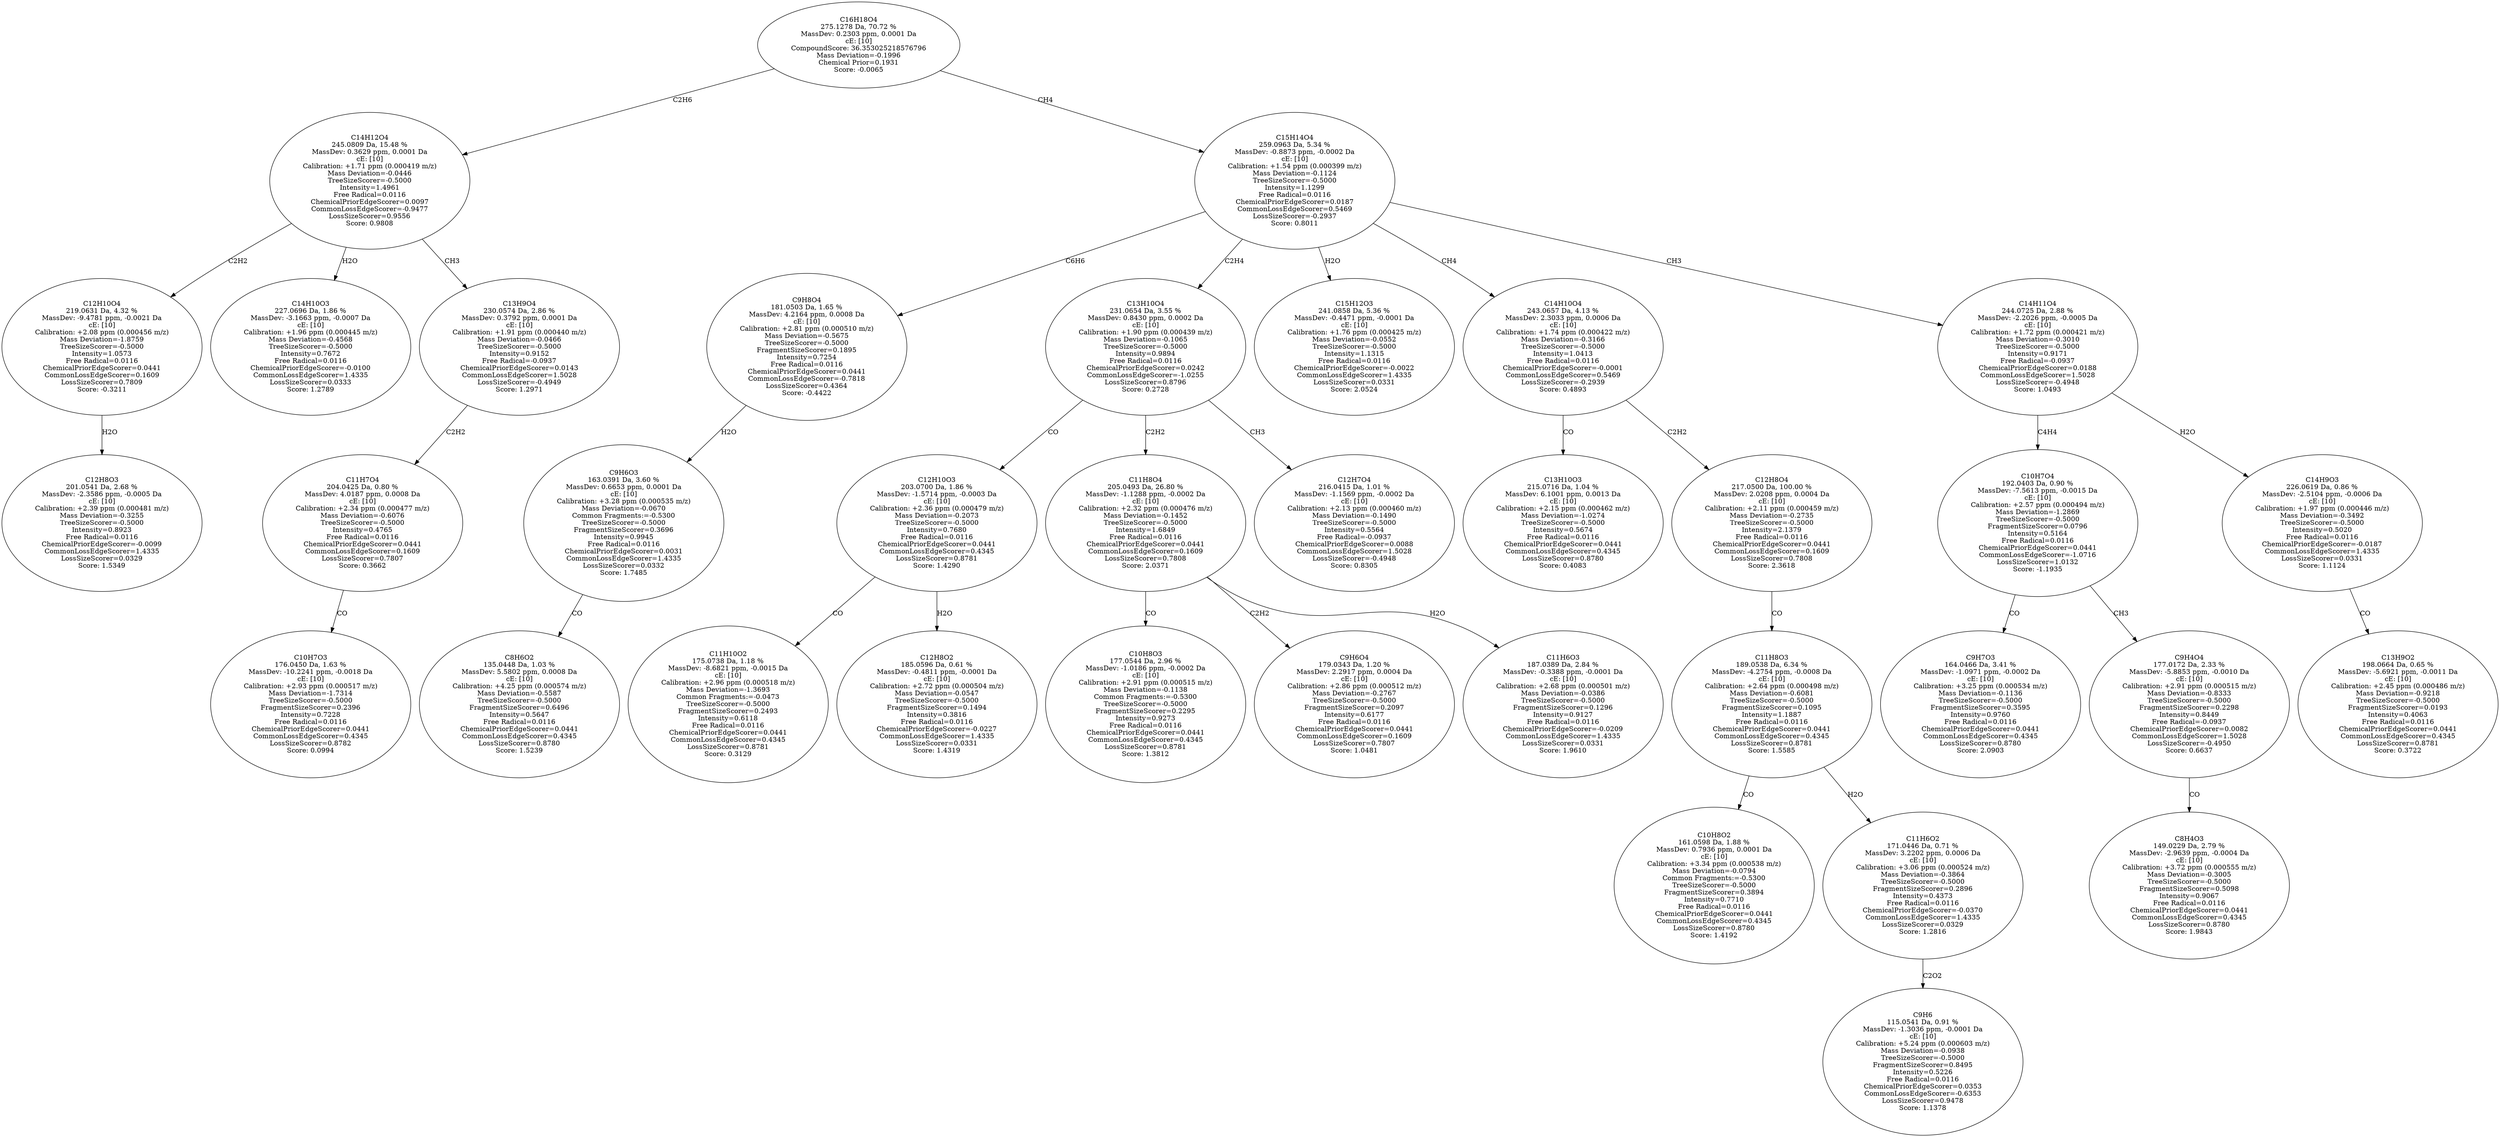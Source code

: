 strict digraph {
v1 [label="C12H8O3\n201.0541 Da, 2.68 %\nMassDev: -2.3586 ppm, -0.0005 Da\ncE: [10]\nCalibration: +2.39 ppm (0.000481 m/z)\nMass Deviation=-0.3255\nTreeSizeScorer=-0.5000\nIntensity=0.8923\nFree Radical=0.0116\nChemicalPriorEdgeScorer=-0.0099\nCommonLossEdgeScorer=1.4335\nLossSizeScorer=0.0329\nScore: 1.5349"];
v2 [label="C12H10O4\n219.0631 Da, 4.32 %\nMassDev: -9.4781 ppm, -0.0021 Da\ncE: [10]\nCalibration: +2.08 ppm (0.000456 m/z)\nMass Deviation=-1.8759\nTreeSizeScorer=-0.5000\nIntensity=1.0573\nFree Radical=0.0116\nChemicalPriorEdgeScorer=0.0441\nCommonLossEdgeScorer=0.1609\nLossSizeScorer=0.7809\nScore: -0.3211"];
v3 [label="C14H10O3\n227.0696 Da, 1.86 %\nMassDev: -3.1663 ppm, -0.0007 Da\ncE: [10]\nCalibration: +1.96 ppm (0.000445 m/z)\nMass Deviation=-0.4568\nTreeSizeScorer=-0.5000\nIntensity=0.7672\nFree Radical=0.0116\nChemicalPriorEdgeScorer=-0.0100\nCommonLossEdgeScorer=1.4335\nLossSizeScorer=0.0333\nScore: 1.2789"];
v4 [label="C10H7O3\n176.0450 Da, 1.63 %\nMassDev: -10.2241 ppm, -0.0018 Da\ncE: [10]\nCalibration: +2.93 ppm (0.000517 m/z)\nMass Deviation=-1.7314\nTreeSizeScorer=-0.5000\nFragmentSizeScorer=0.2396\nIntensity=0.7228\nFree Radical=0.0116\nChemicalPriorEdgeScorer=0.0441\nCommonLossEdgeScorer=0.4345\nLossSizeScorer=0.8782\nScore: 0.0994"];
v5 [label="C11H7O4\n204.0425 Da, 0.80 %\nMassDev: 4.0187 ppm, 0.0008 Da\ncE: [10]\nCalibration: +2.34 ppm (0.000477 m/z)\nMass Deviation=-0.6076\nTreeSizeScorer=-0.5000\nIntensity=0.4765\nFree Radical=0.0116\nChemicalPriorEdgeScorer=0.0441\nCommonLossEdgeScorer=0.1609\nLossSizeScorer=0.7807\nScore: 0.3662"];
v6 [label="C13H9O4\n230.0574 Da, 2.86 %\nMassDev: 0.3792 ppm, 0.0001 Da\ncE: [10]\nCalibration: +1.91 ppm (0.000440 m/z)\nMass Deviation=-0.0466\nTreeSizeScorer=-0.5000\nIntensity=0.9152\nFree Radical=-0.0937\nChemicalPriorEdgeScorer=0.0143\nCommonLossEdgeScorer=1.5028\nLossSizeScorer=-0.4949\nScore: 1.2971"];
v7 [label="C14H12O4\n245.0809 Da, 15.48 %\nMassDev: 0.3629 ppm, 0.0001 Da\ncE: [10]\nCalibration: +1.71 ppm (0.000419 m/z)\nMass Deviation=-0.0446\nTreeSizeScorer=-0.5000\nIntensity=1.4961\nFree Radical=0.0116\nChemicalPriorEdgeScorer=0.0097\nCommonLossEdgeScorer=-0.9477\nLossSizeScorer=0.9556\nScore: 0.9808"];
v8 [label="C8H6O2\n135.0448 Da, 1.03 %\nMassDev: 5.5802 ppm, 0.0008 Da\ncE: [10]\nCalibration: +4.25 ppm (0.000574 m/z)\nMass Deviation=-0.5587\nTreeSizeScorer=-0.5000\nFragmentSizeScorer=0.6496\nIntensity=0.5647\nFree Radical=0.0116\nChemicalPriorEdgeScorer=0.0441\nCommonLossEdgeScorer=0.4345\nLossSizeScorer=0.8780\nScore: 1.5239"];
v9 [label="C9H6O3\n163.0391 Da, 3.60 %\nMassDev: 0.6653 ppm, 0.0001 Da\ncE: [10]\nCalibration: +3.28 ppm (0.000535 m/z)\nMass Deviation=-0.0670\nCommon Fragments:=-0.5300\nTreeSizeScorer=-0.5000\nFragmentSizeScorer=0.3696\nIntensity=0.9945\nFree Radical=0.0116\nChemicalPriorEdgeScorer=0.0031\nCommonLossEdgeScorer=1.4335\nLossSizeScorer=0.0332\nScore: 1.7485"];
v10 [label="C9H8O4\n181.0503 Da, 1.65 %\nMassDev: 4.2164 ppm, 0.0008 Da\ncE: [10]\nCalibration: +2.81 ppm (0.000510 m/z)\nMass Deviation=-0.5675\nTreeSizeScorer=-0.5000\nFragmentSizeScorer=0.1895\nIntensity=0.7254\nFree Radical=0.0116\nChemicalPriorEdgeScorer=0.0441\nCommonLossEdgeScorer=-0.7818\nLossSizeScorer=0.4364\nScore: -0.4422"];
v11 [label="C11H10O2\n175.0738 Da, 1.18 %\nMassDev: -8.6821 ppm, -0.0015 Da\ncE: [10]\nCalibration: +2.96 ppm (0.000518 m/z)\nMass Deviation=-1.3693\nCommon Fragments:=-0.0473\nTreeSizeScorer=-0.5000\nFragmentSizeScorer=0.2493\nIntensity=0.6118\nFree Radical=0.0116\nChemicalPriorEdgeScorer=0.0441\nCommonLossEdgeScorer=0.4345\nLossSizeScorer=0.8781\nScore: 0.3129"];
v12 [label="C12H8O2\n185.0596 Da, 0.61 %\nMassDev: -0.4811 ppm, -0.0001 Da\ncE: [10]\nCalibration: +2.72 ppm (0.000504 m/z)\nMass Deviation=-0.0547\nTreeSizeScorer=-0.5000\nFragmentSizeScorer=0.1494\nIntensity=0.3816\nFree Radical=0.0116\nChemicalPriorEdgeScorer=-0.0227\nCommonLossEdgeScorer=1.4335\nLossSizeScorer=0.0331\nScore: 1.4319"];
v13 [label="C12H10O3\n203.0700 Da, 1.86 %\nMassDev: -1.5714 ppm, -0.0003 Da\ncE: [10]\nCalibration: +2.36 ppm (0.000479 m/z)\nMass Deviation=-0.2073\nTreeSizeScorer=-0.5000\nIntensity=0.7680\nFree Radical=0.0116\nChemicalPriorEdgeScorer=0.0441\nCommonLossEdgeScorer=0.4345\nLossSizeScorer=0.8781\nScore: 1.4290"];
v14 [label="C10H8O3\n177.0544 Da, 2.96 %\nMassDev: -1.0186 ppm, -0.0002 Da\ncE: [10]\nCalibration: +2.91 ppm (0.000515 m/z)\nMass Deviation=-0.1138\nCommon Fragments:=-0.5300\nTreeSizeScorer=-0.5000\nFragmentSizeScorer=0.2295\nIntensity=0.9273\nFree Radical=0.0116\nChemicalPriorEdgeScorer=0.0441\nCommonLossEdgeScorer=0.4345\nLossSizeScorer=0.8781\nScore: 1.3812"];
v15 [label="C9H6O4\n179.0343 Da, 1.20 %\nMassDev: 2.2917 ppm, 0.0004 Da\ncE: [10]\nCalibration: +2.86 ppm (0.000512 m/z)\nMass Deviation=-0.2767\nTreeSizeScorer=-0.5000\nFragmentSizeScorer=0.2097\nIntensity=0.6177\nFree Radical=0.0116\nChemicalPriorEdgeScorer=0.0441\nCommonLossEdgeScorer=0.1609\nLossSizeScorer=0.7807\nScore: 1.0481"];
v16 [label="C11H6O3\n187.0389 Da, 2.84 %\nMassDev: -0.3388 ppm, -0.0001 Da\ncE: [10]\nCalibration: +2.68 ppm (0.000501 m/z)\nMass Deviation=-0.0386\nTreeSizeScorer=-0.5000\nFragmentSizeScorer=0.1296\nIntensity=0.9127\nFree Radical=0.0116\nChemicalPriorEdgeScorer=-0.0209\nCommonLossEdgeScorer=1.4335\nLossSizeScorer=0.0331\nScore: 1.9610"];
v17 [label="C11H8O4\n205.0493 Da, 26.80 %\nMassDev: -1.1288 ppm, -0.0002 Da\ncE: [10]\nCalibration: +2.32 ppm (0.000476 m/z)\nMass Deviation=-0.1452\nTreeSizeScorer=-0.5000\nIntensity=1.6849\nFree Radical=0.0116\nChemicalPriorEdgeScorer=0.0441\nCommonLossEdgeScorer=0.1609\nLossSizeScorer=0.7808\nScore: 2.0371"];
v18 [label="C12H7O4\n216.0415 Da, 1.01 %\nMassDev: -1.1569 ppm, -0.0002 Da\ncE: [10]\nCalibration: +2.13 ppm (0.000460 m/z)\nMass Deviation=-0.1490\nTreeSizeScorer=-0.5000\nIntensity=0.5564\nFree Radical=-0.0937\nChemicalPriorEdgeScorer=0.0088\nCommonLossEdgeScorer=1.5028\nLossSizeScorer=-0.4948\nScore: 0.8305"];
v19 [label="C13H10O4\n231.0654 Da, 3.55 %\nMassDev: 0.8430 ppm, 0.0002 Da\ncE: [10]\nCalibration: +1.90 ppm (0.000439 m/z)\nMass Deviation=-0.1065\nTreeSizeScorer=-0.5000\nIntensity=0.9894\nFree Radical=0.0116\nChemicalPriorEdgeScorer=0.0242\nCommonLossEdgeScorer=-1.0255\nLossSizeScorer=0.8796\nScore: 0.2728"];
v20 [label="C15H12O3\n241.0858 Da, 5.36 %\nMassDev: -0.4471 ppm, -0.0001 Da\ncE: [10]\nCalibration: +1.76 ppm (0.000425 m/z)\nMass Deviation=-0.0552\nTreeSizeScorer=-0.5000\nIntensity=1.1315\nFree Radical=0.0116\nChemicalPriorEdgeScorer=-0.0022\nCommonLossEdgeScorer=1.4335\nLossSizeScorer=0.0331\nScore: 2.0524"];
v21 [label="C13H10O3\n215.0716 Da, 1.04 %\nMassDev: 6.1001 ppm, 0.0013 Da\ncE: [10]\nCalibration: +2.15 ppm (0.000462 m/z)\nMass Deviation=-1.0274\nTreeSizeScorer=-0.5000\nIntensity=0.5674\nFree Radical=0.0116\nChemicalPriorEdgeScorer=0.0441\nCommonLossEdgeScorer=0.4345\nLossSizeScorer=0.8780\nScore: 0.4083"];
v22 [label="C10H8O2\n161.0598 Da, 1.88 %\nMassDev: 0.7936 ppm, 0.0001 Da\ncE: [10]\nCalibration: +3.34 ppm (0.000538 m/z)\nMass Deviation=-0.0794\nCommon Fragments:=-0.5300\nTreeSizeScorer=-0.5000\nFragmentSizeScorer=0.3894\nIntensity=0.7710\nFree Radical=0.0116\nChemicalPriorEdgeScorer=0.0441\nCommonLossEdgeScorer=0.4345\nLossSizeScorer=0.8780\nScore: 1.4192"];
v23 [label="C9H6\n115.0541 Da, 0.91 %\nMassDev: -1.3036 ppm, -0.0001 Da\ncE: [10]\nCalibration: +5.24 ppm (0.000603 m/z)\nMass Deviation=-0.0938\nTreeSizeScorer=-0.5000\nFragmentSizeScorer=0.8495\nIntensity=0.5226\nFree Radical=0.0116\nChemicalPriorEdgeScorer=0.0353\nCommonLossEdgeScorer=-0.6353\nLossSizeScorer=0.9478\nScore: 1.1378"];
v24 [label="C11H6O2\n171.0446 Da, 0.71 %\nMassDev: 3.2202 ppm, 0.0006 Da\ncE: [10]\nCalibration: +3.06 ppm (0.000524 m/z)\nMass Deviation=-0.3864\nTreeSizeScorer=-0.5000\nFragmentSizeScorer=0.2896\nIntensity=0.4373\nFree Radical=0.0116\nChemicalPriorEdgeScorer=-0.0370\nCommonLossEdgeScorer=1.4335\nLossSizeScorer=0.0329\nScore: 1.2816"];
v25 [label="C11H8O3\n189.0538 Da, 6.34 %\nMassDev: -4.2754 ppm, -0.0008 Da\ncE: [10]\nCalibration: +2.64 ppm (0.000498 m/z)\nMass Deviation=-0.6081\nTreeSizeScorer=-0.5000\nFragmentSizeScorer=0.1095\nIntensity=1.1887\nFree Radical=0.0116\nChemicalPriorEdgeScorer=0.0441\nCommonLossEdgeScorer=0.4345\nLossSizeScorer=0.8781\nScore: 1.5585"];
v26 [label="C12H8O4\n217.0500 Da, 100.00 %\nMassDev: 2.0208 ppm, 0.0004 Da\ncE: [10]\nCalibration: +2.11 ppm (0.000459 m/z)\nMass Deviation=-0.2735\nTreeSizeScorer=-0.5000\nIntensity=2.1379\nFree Radical=0.0116\nChemicalPriorEdgeScorer=0.0441\nCommonLossEdgeScorer=0.1609\nLossSizeScorer=0.7808\nScore: 2.3618"];
v27 [label="C14H10O4\n243.0657 Da, 4.13 %\nMassDev: 2.3033 ppm, 0.0006 Da\ncE: [10]\nCalibration: +1.74 ppm (0.000422 m/z)\nMass Deviation=-0.3166\nTreeSizeScorer=-0.5000\nIntensity=1.0413\nFree Radical=0.0116\nChemicalPriorEdgeScorer=-0.0001\nCommonLossEdgeScorer=0.5469\nLossSizeScorer=-0.2939\nScore: 0.4893"];
v28 [label="C9H7O3\n164.0466 Da, 3.41 %\nMassDev: -1.0971 ppm, -0.0002 Da\ncE: [10]\nCalibration: +3.25 ppm (0.000534 m/z)\nMass Deviation=-0.1136\nTreeSizeScorer=-0.5000\nFragmentSizeScorer=0.3595\nIntensity=0.9760\nFree Radical=0.0116\nChemicalPriorEdgeScorer=0.0441\nCommonLossEdgeScorer=0.4345\nLossSizeScorer=0.8780\nScore: 2.0903"];
v29 [label="C8H4O3\n149.0229 Da, 2.79 %\nMassDev: -2.9639 ppm, -0.0004 Da\ncE: [10]\nCalibration: +3.72 ppm (0.000555 m/z)\nMass Deviation=-0.3005\nTreeSizeScorer=-0.5000\nFragmentSizeScorer=0.5098\nIntensity=0.9067\nFree Radical=0.0116\nChemicalPriorEdgeScorer=0.0441\nCommonLossEdgeScorer=0.4345\nLossSizeScorer=0.8780\nScore: 1.9843"];
v30 [label="C9H4O4\n177.0172 Da, 2.33 %\nMassDev: -5.8853 ppm, -0.0010 Da\ncE: [10]\nCalibration: +2.91 ppm (0.000515 m/z)\nMass Deviation=-0.8333\nTreeSizeScorer=-0.5000\nFragmentSizeScorer=0.2298\nIntensity=0.8449\nFree Radical=-0.0937\nChemicalPriorEdgeScorer=0.0082\nCommonLossEdgeScorer=1.5028\nLossSizeScorer=-0.4950\nScore: 0.6637"];
v31 [label="C10H7O4\n192.0403 Da, 0.90 %\nMassDev: -7.5613 ppm, -0.0015 Da\ncE: [10]\nCalibration: +2.57 ppm (0.000494 m/z)\nMass Deviation=-1.2869\nTreeSizeScorer=-0.5000\nFragmentSizeScorer=0.0796\nIntensity=0.5164\nFree Radical=0.0116\nChemicalPriorEdgeScorer=0.0441\nCommonLossEdgeScorer=-1.0716\nLossSizeScorer=1.0132\nScore: -1.1935"];
v32 [label="C13H9O2\n198.0664 Da, 0.65 %\nMassDev: -5.6921 ppm, -0.0011 Da\ncE: [10]\nCalibration: +2.45 ppm (0.000486 m/z)\nMass Deviation=-0.9218\nTreeSizeScorer=-0.5000\nFragmentSizeScorer=0.0193\nIntensity=0.4063\nFree Radical=0.0116\nChemicalPriorEdgeScorer=0.0441\nCommonLossEdgeScorer=0.4345\nLossSizeScorer=0.8781\nScore: 0.3722"];
v33 [label="C14H9O3\n226.0619 Da, 0.86 %\nMassDev: -2.5104 ppm, -0.0006 Da\ncE: [10]\nCalibration: +1.97 ppm (0.000446 m/z)\nMass Deviation=-0.3492\nTreeSizeScorer=-0.5000\nIntensity=0.5020\nFree Radical=0.0116\nChemicalPriorEdgeScorer=-0.0187\nCommonLossEdgeScorer=1.4335\nLossSizeScorer=0.0331\nScore: 1.1124"];
v34 [label="C14H11O4\n244.0725 Da, 2.88 %\nMassDev: -2.2026 ppm, -0.0005 Da\ncE: [10]\nCalibration: +1.72 ppm (0.000421 m/z)\nMass Deviation=-0.3010\nTreeSizeScorer=-0.5000\nIntensity=0.9171\nFree Radical=-0.0937\nChemicalPriorEdgeScorer=0.0188\nCommonLossEdgeScorer=1.5028\nLossSizeScorer=-0.4948\nScore: 1.0493"];
v35 [label="C15H14O4\n259.0963 Da, 5.34 %\nMassDev: -0.8873 ppm, -0.0002 Da\ncE: [10]\nCalibration: +1.54 ppm (0.000399 m/z)\nMass Deviation=-0.1124\nTreeSizeScorer=-0.5000\nIntensity=1.1299\nFree Radical=0.0116\nChemicalPriorEdgeScorer=0.0187\nCommonLossEdgeScorer=0.5469\nLossSizeScorer=-0.2937\nScore: 0.8011"];
v36 [label="C16H18O4\n275.1278 Da, 70.72 %\nMassDev: 0.2303 ppm, 0.0001 Da\ncE: [10]\nCompoundScore: 36.353025218576796\nMass Deviation=-0.1996\nChemical Prior=0.1931\nScore: -0.0065"];
v2 -> v1 [label="H2O"];
v7 -> v2 [label="C2H2"];
v7 -> v3 [label="H2O"];
v5 -> v4 [label="CO"];
v6 -> v5 [label="C2H2"];
v7 -> v6 [label="CH3"];
v36 -> v7 [label="C2H6"];
v9 -> v8 [label="CO"];
v10 -> v9 [label="H2O"];
v35 -> v10 [label="C6H6"];
v13 -> v11 [label="CO"];
v13 -> v12 [label="H2O"];
v19 -> v13 [label="CO"];
v17 -> v14 [label="CO"];
v17 -> v15 [label="C2H2"];
v17 -> v16 [label="H2O"];
v19 -> v17 [label="C2H2"];
v19 -> v18 [label="CH3"];
v35 -> v19 [label="C2H4"];
v35 -> v20 [label="H2O"];
v27 -> v21 [label="CO"];
v25 -> v22 [label="CO"];
v24 -> v23 [label="C2O2"];
v25 -> v24 [label="H2O"];
v26 -> v25 [label="CO"];
v27 -> v26 [label="C2H2"];
v35 -> v27 [label="CH4"];
v31 -> v28 [label="CO"];
v30 -> v29 [label="CO"];
v31 -> v30 [label="CH3"];
v34 -> v31 [label="C4H4"];
v33 -> v32 [label="CO"];
v34 -> v33 [label="H2O"];
v35 -> v34 [label="CH3"];
v36 -> v35 [label="CH4"];
}